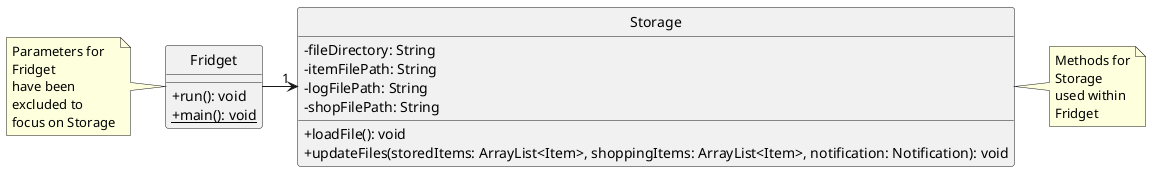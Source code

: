 @startuml
hide circle
skinparam classAttributeIconSize 0

Fridget -> "1" Storage

class Fridget {
    + run(): void
    + {static} main(): void
}

note left
    Parameters for
    Fridget
    have been
    excluded to
    focus on Storage
end note

class Storage {
    - fileDirectory: String
    - itemFilePath: String
    - logFilePath: String
    - shopFilePath: String
    + loadFile(): void
    + updateFiles(storedItems: ArrayList<Item>, shoppingItems: ArrayList<Item>, notification: Notification): void
}

note right
    Methods for
    Storage
    used within
    Fridget
end note

@enduml